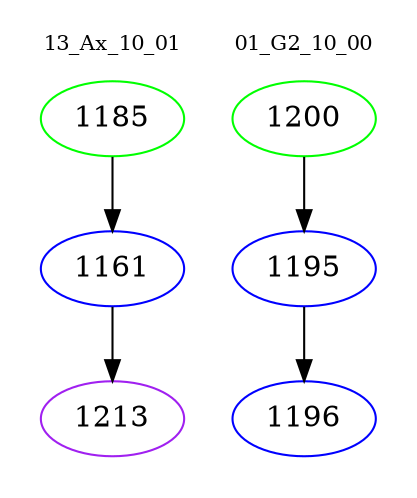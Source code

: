 digraph{
subgraph cluster_0 {
color = white
label = "13_Ax_10_01";
fontsize=10;
T0_1185 [label="1185", color="green"]
T0_1185 -> T0_1161 [color="black"]
T0_1161 [label="1161", color="blue"]
T0_1161 -> T0_1213 [color="black"]
T0_1213 [label="1213", color="purple"]
}
subgraph cluster_1 {
color = white
label = "01_G2_10_00";
fontsize=10;
T1_1200 [label="1200", color="green"]
T1_1200 -> T1_1195 [color="black"]
T1_1195 [label="1195", color="blue"]
T1_1195 -> T1_1196 [color="black"]
T1_1196 [label="1196", color="blue"]
}
}
